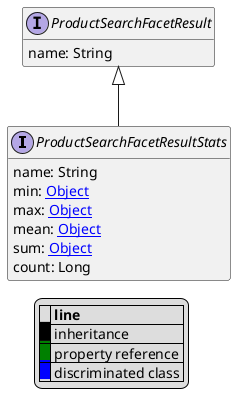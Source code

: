 @startuml

hide empty fields
hide empty methods
legend
|= |= line |
|<back:black>   </back>| inheritance |
|<back:green>   </back>| property reference |
|<back:blue>   </back>| discriminated class |
endlegend
interface ProductSearchFacetResultStats [[ProductSearchFacetResultStats.svg]] extends ProductSearchFacetResult {
    name: String
    min: [[Object.svg Object]]
    max: [[Object.svg Object]]
    mean: [[Object.svg Object]]
    sum: [[Object.svg Object]]
    count: Long
}
interface ProductSearchFacetResult [[ProductSearchFacetResult.svg]]  {
    name: String
}





@enduml
